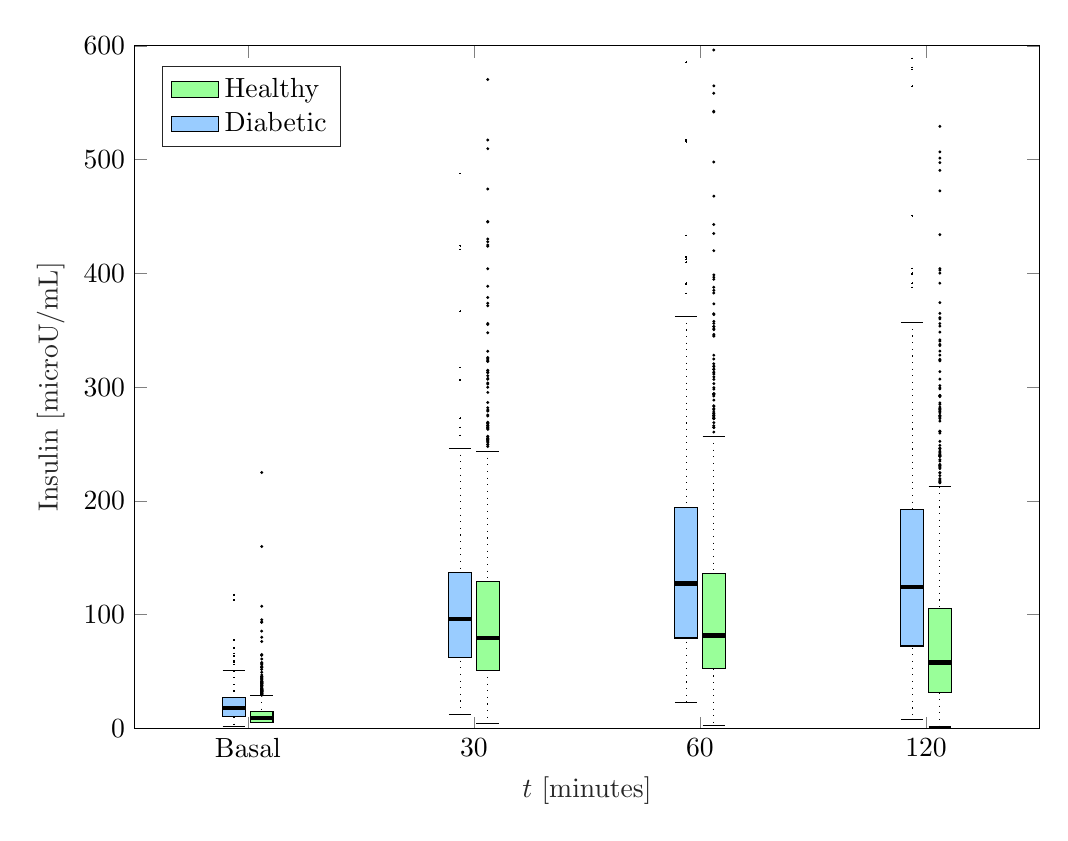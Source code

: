 % This file was created by matlab2tikz.
%
%The latest updates can be retrieved from
%  http://www.mathworks.com/matlabcentral/fileexchange/22022-matlab2tikz-matlab2tikz
%where you can also make suggestions and rate matlab2tikz.
%
\definecolor{mycolor1}{rgb}{0,0,0}%
\definecolor{mycolor2}{rgb}{0,0,0}%
\definecolor{mycolor3}{rgb}{0,0,0}%
\definecolor{mycolor4}{rgb}{0,0,0}%
\definecolor{mycolor5}{rgb}{0,0,0}%
\definecolor{mycolor6}{rgb}{0,0,0}%
\definecolor{mycolor7}{rgb}{0,0,0}%
\definecolor{mycolor8}{rgb}{0,0,0}%
\definecolor{mycolor9}{rgb}{0,0,0}%
\definecolor{mycolor13}{rgb}{0.6,0.8,1.0}%
%
\begin{tikzpicture}

  \begin{axis}[%
    width=4.521in,
    height=3.413in,
    at={(0.758in,1.474in)},
    scale only axis,
    xmin=0.5,
    xmax=4.5,
    xtick={1,2,3,4},
    xticklabels={{Basal},{30},{60},{120}},
    xlabel style={font=\color{white!15!black}},
    xlabel={$t$ [minutes]},
    ymin=0,
    ymax=600,
    ylabel style={font=\color{white!15!black}},
    ylabel={Insulin [microU/mL]},
    axis background/.style={fill=white},
    legend style={legend cell align=left, align=left, draw=white!15!black},
    legend pos = north west
    ]
    \addplot [color=mycolor1, draw=none, mark size=0.3pt, mark=*, mark options={solid, fill=black, black}, forget plot,xshift=0.5*\pgfplotbarwidth]
    table[row sep=crcr]{%
    1	29.3\\
    1	29.3\\
    1	29.5\\
    1	29.5\\
    1	29.6\\
    1	30.1\\
    1	30.4\\
    1	30.55\\
    1	30.65\\
    1	30.9\\
    1	31.15\\
    1	31.45\\
    1	31.5\\
    1	31.9\\
    1	32.25\\
    1	32.35\\
    1	32.5\\
    1	32.6\\
    1	32.7\\
    1	32.8\\
    1	32.9\\
    1	33\\
    1	33.15\\
    1	33.15\\
    1	33.2\\
    1	33.25\\
    1	33.6\\
    1	33.95\\
    1	34.3\\
    1	34.4\\
    1	34.5\\
    1	34.55\\
    1	34.55\\
    1	34.6\\
    1	34.9\\
    1	35.05\\
    1	35.65\\
    1	36.3\\
    1	36.75\\
    1	37.3\\
    1	37.65\\
    1	37.75\\
    1	38.1\\
    1	38.85\\
    1	39.2\\
    1	39.4\\
    1	39.4\\
    1	39.9\\
    1	40.2\\
    1	40.3\\
    1	40.5\\
    1	40.9\\
    1	41.25\\
    1	41.45\\
    1	41.5\\
    1	42.5\\
    1	42.75\\
    1	43.6\\
    1	44.3\\
    1	44.4\\
    1	45.15\\
    1	45.5\\
    1	45.65\\
    1	46.95\\
    1	49.3\\
    1	51.9\\
    1	53.6\\
    1	53.65\\
    1	54.35\\
    1	55.95\\
    1	57.05\\
    1	57.9\\
    1	60.95\\
    1	64.2\\
    1	64.9\\
    1	76.35\\
    1	80.15\\
    1	85.5\\
    1	93.2\\
    1	93.5\\
    1	95.45\\
    1	107.3\\
    1	159.9\\
    1	225\\
    };
    \addplot [color=mycolor2, dotted, forget plot,xshift=0.5*\pgfplotbarwidth]
    table[row sep=crcr]{%
    1	29.1\\
    1	0.1\\
    };
    \addplot [color=mycolor2, forget plot,xshift=0.5*\pgfplotbarwidth]
    table[row sep=crcr]{%
    0.95	29.1\\
    1.05	29.1\\
    };
    \addplot [color=mycolor2, forget plot,xshift=0.5*\pgfplotbarwidth]
    table[row sep=crcr]{%
    0.95	0.1\\
    1.05	0.1\\
    };
    \draw[fill=white!60!green, draw=black,xshift=0.5*\pgfplotbarwidth] (axis cs:0.95,5.5) rectangle (axis cs:1.05,14.95);
    \addplot [color=black, line width=1.5pt, forget plot,xshift=0.5*\pgfplotbarwidth]
    table[row sep=crcr]{%
    0.95	9.05\\
    1.05	9.05\\
    };
    \addplot [color=mycolor3, draw=none, mark size=0.3pt, mark=*, mark options={solid, fill=black, black}, forget plot,xshift=0.5*\pgfplotbarwidth]
    table[row sep=crcr]{%
    2	247.85\\
    2	249.4\\
    2	249.75\\
    2	251.4\\
    2	252.35\\
    2	252.9\\
    2	253.75\\
    2	254.15\\
    2	255\\
    2	255\\
    2	256.35\\
    2	256.8\\
    2	262.85\\
    2	263.65\\
    2	264.5\\
    2	264.85\\
    2	265.8\\
    2	266.45\\
    2	266.55\\
    2	267.9\\
    2	268.5\\
    2	268.6\\
    2	269.2\\
    2	274.6\\
    2	275.45\\
    2	278.9\\
    2	279.1\\
    2	280\\
    2	281.9\\
    2	286.5\\
    2	295.35\\
    2	299.85\\
    2	302.7\\
    2	303.65\\
    2	306.95\\
    2	307.7\\
    2	310.05\\
    2	312.6\\
    2	313.1\\
    2	314.3\\
    2	314.8\\
    2	322.45\\
    2	322.9\\
    2	323.85\\
    2	324.9\\
    2	326.1\\
    2	331.5\\
    2	347.7\\
    2	355\\
    2	356\\
    2	371.45\\
    2	373.65\\
    2	378.8\\
    2	388.65\\
    2	404.05\\
    2	423.8\\
    2	424.9\\
    2	427.8\\
    2	430.25\\
    2	445.2\\
    2	445.5\\
    2	474.15\\
    2	509.6\\
    2	517.25\\
    2	570.4\\
    };
    \addplot [color=mycolor2, dotted, forget plot,xshift=0.5*\pgfplotbarwidth]
    table[row sep=crcr]{%
    2	243.75\\
    2	4.4\\
    };
    \addplot [color=mycolor2, forget plot,xshift=0.5*\pgfplotbarwidth]
    table[row sep=crcr]{%
    1.95	243.75\\
    2.05	243.75\\
    };
    \addplot [color=mycolor2, forget plot,xshift=0.5*\pgfplotbarwidth]
    table[row sep=crcr]{%
    1.95	4.4\\
    2.05	4.4\\
    };
    \draw[fill=white!60!green, draw=black,xshift=0.5*\pgfplotbarwidth] (axis cs:1.95,50.9) rectangle (axis cs:2.05,129.25);
    \addplot [color=black, line width=1.5pt, forget plot,xshift=0.5*\pgfplotbarwidth]
    table[row sep=crcr]{%
    1.95	79.7\\
    2.05	79.7\\
    };
    \addplot [color=mycolor4, draw=none, mark size=0.3pt, mark=*, mark options={solid, fill=black, black}, forget plot,xshift=0.5*\pgfplotbarwidth]
    table[row sep=crcr]{%
    3	260.5\\
    3	264.4\\
    3	264.7\\
    3	266\\
    3	268.75\\
    3	272.2\\
    3	272.4\\
    3	272.55\\
    3	272.8\\
    3	273.7\\
    3	274.8\\
    3	275.05\\
    3	276.5\\
    3	276.6\\
    3	278.15\\
    3	280.07\\
    3	281.15\\
    3	283.1\\
    3	283.65\\
    3	288.6\\
    3	292.15\\
    3	293.5\\
    3	294\\
    3	294\\
    3	294.25\\
    3	298.2\\
    3	299.55\\
    3	303.05\\
    3	306.75\\
    3	309\\
    3	311.35\\
    3	312.45\\
    3	313.15\\
    3	315.5\\
    3	315.8\\
    3	317.95\\
    3	318.45\\
    3	320.5\\
    3	324.7\\
    3	328.05\\
    3	344.75\\
    3	345.05\\
    3	346.3\\
    3	350.5\\
    3	351.15\\
    3	353.2\\
    3	353.3\\
    3	355.95\\
    3	357.75\\
    3	363.75\\
    3	364.45\\
    3	373.2\\
    3	382.7\\
    3	385.02\\
    3	387.8\\
    3	394.75\\
    3	396.6\\
    3	398.65\\
    3	419.9\\
    3	435\\
    3	442.9\\
    3	467.85\\
    3	497.9\\
    3	541.85\\
    3	542.45\\
    3	558.3\\
    3	564.8\\
    3	596.35\\
    };
    \addplot [color=mycolor2, dotted, forget plot,xshift=0.5*\pgfplotbarwidth]
    table[row sep=crcr]{%
    3	256.75\\
    3	2.3\\
    };
    \addplot [color=mycolor2, forget plot,xshift=0.5*\pgfplotbarwidth]
    table[row sep=crcr]{%
    2.95	256.75\\
    3.05	256.75\\
    };
    \addplot [color=mycolor2, forget plot,xshift=0.5*\pgfplotbarwidth]
    table[row sep=crcr]{%
    2.95	2.3\\
    3.05	2.3\\
    };
    \draw[fill=white!60!green, draw=black,xshift=0.5*\pgfplotbarwidth] (axis cs:2.95,52.7) rectangle (axis cs:3.05,135.775);
    \addplot [color=black, line width=1.5pt, forget plot,xshift=0.5*\pgfplotbarwidth]
    table[row sep=crcr]{%
    2.95	81.7\\
    3.05	81.7\\
    };
    \addplot [color=mycolor5, draw=none, mark size=0.3pt, mark=*, mark options={solid, fill=black, black}, forget plot,xshift=0.5*\pgfplotbarwidth]
    table[row sep=crcr]{%
    4	215.8\\
    4	216.25\\
    4	217.3\\
    4	217.4\\
    4	218.4\\
    4	219.65\\
    4	222.15\\
    4	224.55\\
    4	224.8\\
    4	228.35\\
    4	229.4\\
    4	230\\
    4	230.65\\
    4	231.05\\
    4	231.35\\
    4	232\\
    4	235\\
    4	236.25\\
    4	239.1\\
    4	239.2\\
    4	239.5\\
    4	239.85\\
    4	240.25\\
    4	240.6\\
    4	241.9\\
    4	242.85\\
    4	243.75\\
    4	245.8\\
    4	246.1\\
    4	246.35\\
    4	248.85\\
    4	252.35\\
    4	259.55\\
    4	260.85\\
    4	261.2\\
    4	261.25\\
    4	270.15\\
    4	272.35\\
    4	273.65\\
    4	274.4\\
    4	274.7\\
    4	275.2\\
    4	277.35\\
    4	278.55\\
    4	279.15\\
    4	280.45\\
    4	280.75\\
    4	281.05\\
    4	282.45\\
    4	284.75\\
    4	286.1\\
    4	291.6\\
    4	292.15\\
    4	292.55\\
    4	292.7\\
    4	298.35\\
    4	299.3\\
    4	301.3\\
    4	307.1\\
    4	313.55\\
    4	323.15\\
    4	323.7\\
    4	324.4\\
    4	328.15\\
    4	331.7\\
    4	336.5\\
    4	337.5\\
    4	340.5\\
    4	341.55\\
    4	348.4\\
    4	353.65\\
    4	355.9\\
    4	360\\
    4	361.05\\
    4	364.85\\
    4	374.3\\
    4	391.3\\
    4	400.1\\
    4	402.75\\
    4	404.05\\
    4	433.95\\
    4	472.55\\
    4	490.45\\
    4	497.35\\
    4	501.35\\
    4	506.75\\
    4	529.2\\
    4	606.35\\
    4	606.9\\
    4	669.4\\
    4	720.8\\
    4	1315.65\\
    };
    \addplot [color=mycolor2, dotted, forget plot,xshift=0.5*\pgfplotbarwidth]
    table[row sep=crcr]{%
    4	212.6\\
    4	1.23\\
    };
    \addplot [color=mycolor2, forget plot,xshift=0.5*\pgfplotbarwidth]
    table[row sep=crcr]{%
    3.95	212.6\\
    4.05	212.6\\
    };
    \addplot [color=mycolor2, forget plot,xshift=0.5*\pgfplotbarwidth]
    table[row sep=crcr]{%
    3.95	1.23\\
    4.05	1.23\\
    };
    \draw[fill=white!60!green, draw=black,xshift=0.5*\pgfplotbarwidth] (axis cs:3.95,31.5) rectangle (axis cs:4.05,105.2);
    \addplot [color=black, line width=1.5pt, forget plot,xshift=0.5*\pgfplotbarwidth]
    table[row sep=crcr]{%
    3.95	57.95\\
    4.05	57.95\\
    };
    \addlegendimage{area legend,fill=white!60!green,draw=black}
    \addlegendentry{Healthy}

    %%%%%%%%%%%%%%%%%%
    \addplot [color=mycolor6, draw=none, mark size=0.3pt, mark=+, mark options={solid, fill=black, black}, forget plot,xshift=-0.5*\pgfplotbarwidth]
    table[row sep=crcr]{%
    1	56.3\\
    1	58\\
    1	59.05\\
    1	63.55\\
    1	63.65\\
    1	65.85\\
    1	70.95\\
    1	77.6\\
    1	112.8\\
    1	116.95\\
    1	117.65\\
    };
    \addplot [color=mycolor7, dotted, forget plot,xshift=-0.5*\pgfplotbarwidth]
    table[row sep=crcr]{%
    1	50.85\\
    1	1.95\\
    };
    \addplot [color=mycolor7, forget plot,xshift=-0.5*\pgfplotbarwidth]
    table[row sep=crcr]{%
    0.95	50.85\\
    1.05	50.85\\
    };
    \addplot [color=mycolor7, forget plot,xshift=-0.5*\pgfplotbarwidth]
    table[row sep=crcr]{%
    0.95	1.95\\
    1.05	1.95\\
    };
    \draw[fill=mycolor13, draw=black,xshift=-0.5*\pgfplotbarwidth] (axis cs:0.95,10.5) rectangle (axis cs:1.05,26.975);
    \addplot [color=black, line width=1.5pt, forget plot,xshift=-0.5*\pgfplotbarwidth]
    table[row sep=crcr]{%
    0.95	17.9\\
    1.05	17.9\\
    };
    \addplot [color=mycolor8, draw=none, mark size=0.3pt, mark=+, mark options={solid, fill=black, black}, forget plot,xshift=-0.5*\pgfplotbarwidth]
    table[row sep=crcr]{%
    2	257.5\\
    2	264.45\\
    2	272.75\\
    2	306.25\\
    2	317.15\\
    2	366.65\\
    2	420.9\\
    2	424.3\\
    2	487.65\\
    };
    \addplot [color=mycolor7, dotted, forget plot,xshift=-0.5*\pgfplotbarwidth]
    table[row sep=crcr]{%
    2	246.4\\
    2	12.45\\
    };
    \addplot [color=mycolor7, forget plot,xshift=-0.5*\pgfplotbarwidth]
    table[row sep=crcr]{%
    1.95	246.4\\
    2.05	246.4\\
    };
    \addplot [color=mycolor7, forget plot,xshift=-0.5*\pgfplotbarwidth]
    table[row sep=crcr]{%
    1.95	12.45\\
    2.05	12.45\\
    };
    \draw[fill=mycolor13, draw=black,xshift=-0.5*\pgfplotbarwidth] (axis cs:1.95,62.675) rectangle (axis cs:2.05,136.925);
    \addplot [color=black, line width=1.5pt, forget plot,xshift=-0.5*\pgfplotbarwidth]
    table[row sep=crcr]{%
    1.95	95.85\\
    2.05	95.85\\
    };
    \addplot [color=mycolor9, draw=none, mark size=0.3pt, mark=+, mark options={solid, fill=black, black}, forget plot,xshift=-0.5*\pgfplotbarwidth]
    table[row sep=crcr]{%
    3	382.35\\
    3	390.65\\
    3	391.25\\
    3	409.85\\
    3	412.55\\
    3	414.35\\
    3	433.4\\
    3	515.65\\
    3	517.25\\
    3	585.65\\
    3	719.65\\
    };
    \addplot [color=mycolor7, dotted, forget plot,xshift=-0.5*\pgfplotbarwidth]
    table[row sep=crcr]{%
    3	362.35\\
    3	22.7\\
    };
    \addplot [color=mycolor7, forget plot,xshift=-0.5*\pgfplotbarwidth]
    table[row sep=crcr]{%
    2.95	362.35\\
    3.05	362.35\\
    };
    \addplot [color=mycolor7, forget plot,xshift=-0.5*\pgfplotbarwidth]
    table[row sep=crcr]{%
    2.95	22.7\\
    3.05	22.7\\
    };
    \draw[fill=mycolor13, draw=black,xshift=-0.5*\pgfplotbarwidth] (axis cs:2.95,79.425) rectangle (axis cs:3.05,193.8);
    \addplot [color=black, line width=1.5pt, forget plot,xshift=-0.5*\pgfplotbarwidth]
    table[row sep=crcr]{%
    2.95	127.35\\
    3.05	127.35\\
    };
    \addplot [color=mycolor1, draw=none, mark size=0.3pt, mark=+, mark options={solid, fill=black, black}, forget plot,xshift=-0.5*\pgfplotbarwidth]
    table[row sep=crcr]{%
    4	387.5\\
    4	391.3\\
    4	398.85\\
    4	400.15\\
    4	404.25\\
    4	450.65\\
    4	564.5\\
    4	579.25\\
    4	580.95\\
    4	588.8\\
    4	679.25\\
    4	696\\
    };
    \addplot [color=mycolor7, dotted, forget plot,xshift=-0.5*\pgfplotbarwidth]
    table[row sep=crcr]{%
    4	357.05\\
    4	7.45\\
    };
    \addplot [color=mycolor7, forget plot,xshift=-0.5*\pgfplotbarwidth]
    table[row sep=crcr]{%
    3.95	357.05\\
    4.05	357.05\\
    };
    \addplot [color=mycolor7, forget plot,xshift=-0.5*\pgfplotbarwidth]
    table[row sep=crcr]{%
    3.95	7.45\\
    4.05	7.45\\
    };
    \draw[fill=mycolor13, draw=black,xshift=-0.5*\pgfplotbarwidth] (axis cs:3.95,72.425) rectangle (axis cs:4.05,192.05);
    \addplot [color=black, line width=1.5pt, forget plot,xshift=-0.5*\pgfplotbarwidth]
    table[row sep=crcr]{%
    3.95	124.1\\
    4.05	124.1\\
    };
    \addlegendimage{area legend,fill=mycolor13,draw=black}
    \addlegendentry{Diabetic}
  \end{axis}
  \end{tikzpicture}%
